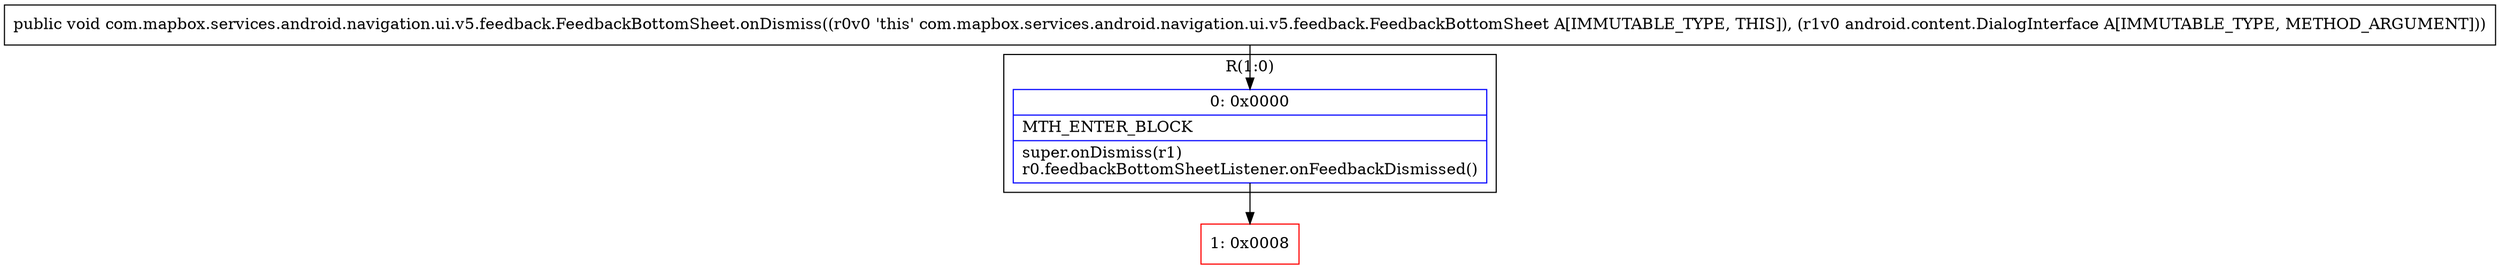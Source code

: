 digraph "CFG forcom.mapbox.services.android.navigation.ui.v5.feedback.FeedbackBottomSheet.onDismiss(Landroid\/content\/DialogInterface;)V" {
subgraph cluster_Region_1263318620 {
label = "R(1:0)";
node [shape=record,color=blue];
Node_0 [shape=record,label="{0\:\ 0x0000|MTH_ENTER_BLOCK\l|super.onDismiss(r1)\lr0.feedbackBottomSheetListener.onFeedbackDismissed()\l}"];
}
Node_1 [shape=record,color=red,label="{1\:\ 0x0008}"];
MethodNode[shape=record,label="{public void com.mapbox.services.android.navigation.ui.v5.feedback.FeedbackBottomSheet.onDismiss((r0v0 'this' com.mapbox.services.android.navigation.ui.v5.feedback.FeedbackBottomSheet A[IMMUTABLE_TYPE, THIS]), (r1v0 android.content.DialogInterface A[IMMUTABLE_TYPE, METHOD_ARGUMENT])) }"];
MethodNode -> Node_0;
Node_0 -> Node_1;
}

